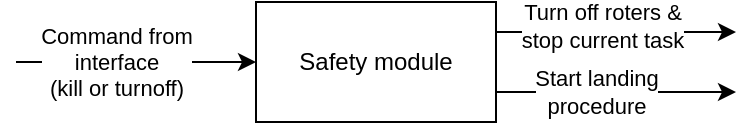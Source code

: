 <mxfile version="27.0.6">
  <diagram name="Page-1" id="G-ckZTs5RPdfkZEC8eKY">
    <mxGraphModel dx="1426" dy="751" grid="1" gridSize="10" guides="1" tooltips="1" connect="1" arrows="1" fold="1" page="1" pageScale="1" pageWidth="850" pageHeight="1100" math="0" shadow="0">
      <root>
        <mxCell id="0" />
        <mxCell id="1" parent="0" />
        <mxCell id="XXsTWGEr5qUVlCdPRMRx-3" style="edgeStyle=orthogonalEdgeStyle;rounded=0;orthogonalLoop=1;jettySize=auto;html=1;exitX=1;exitY=0.25;exitDx=0;exitDy=0;" parent="1" source="XXsTWGEr5qUVlCdPRMRx-1" edge="1">
          <mxGeometry relative="1" as="geometry">
            <mxPoint x="440" y="345" as="targetPoint" />
          </mxGeometry>
        </mxCell>
        <mxCell id="XXsTWGEr5qUVlCdPRMRx-6" value="Turn off roters &amp;amp;&lt;br&gt;stop current task" style="edgeLabel;html=1;align=center;verticalAlign=middle;resizable=0;points=[];" parent="XXsTWGEr5qUVlCdPRMRx-3" vertex="1" connectable="0">
          <mxGeometry x="-0.12" y="3" relative="1" as="geometry">
            <mxPoint as="offset" />
          </mxGeometry>
        </mxCell>
        <mxCell id="XXsTWGEr5qUVlCdPRMRx-4" style="edgeStyle=orthogonalEdgeStyle;rounded=0;orthogonalLoop=1;jettySize=auto;html=1;exitX=1;exitY=0.75;exitDx=0;exitDy=0;" parent="1" source="XXsTWGEr5qUVlCdPRMRx-1" edge="1">
          <mxGeometry relative="1" as="geometry">
            <mxPoint x="440" y="375" as="targetPoint" />
          </mxGeometry>
        </mxCell>
        <mxCell id="XXsTWGEr5qUVlCdPRMRx-8" value="Start landing &lt;br&gt;procedure" style="edgeLabel;html=1;align=center;verticalAlign=middle;resizable=0;points=[];" parent="XXsTWGEr5qUVlCdPRMRx-4" vertex="1" connectable="0">
          <mxGeometry x="-0.32" relative="1" as="geometry">
            <mxPoint x="9" as="offset" />
          </mxGeometry>
        </mxCell>
        <mxCell id="XXsTWGEr5qUVlCdPRMRx-1" value="Safety module" style="rounded=0;whiteSpace=wrap;html=1;" parent="1" vertex="1">
          <mxGeometry x="200" y="330" width="120" height="60" as="geometry" />
        </mxCell>
        <mxCell id="XXsTWGEr5qUVlCdPRMRx-2" value="" style="endArrow=classic;html=1;rounded=0;entryX=0;entryY=0.5;entryDx=0;entryDy=0;" parent="1" target="XXsTWGEr5qUVlCdPRMRx-1" edge="1">
          <mxGeometry width="50" height="50" relative="1" as="geometry">
            <mxPoint x="80" y="360" as="sourcePoint" />
            <mxPoint x="130" y="380" as="targetPoint" />
          </mxGeometry>
        </mxCell>
        <mxCell id="XXsTWGEr5qUVlCdPRMRx-5" value="Command from &lt;br&gt;interface &lt;br&gt;(kill or turnoff)" style="edgeLabel;html=1;align=center;verticalAlign=middle;resizable=0;points=[];" parent="XXsTWGEr5qUVlCdPRMRx-2" vertex="1" connectable="0">
          <mxGeometry x="-0.583" relative="1" as="geometry">
            <mxPoint x="25" as="offset" />
          </mxGeometry>
        </mxCell>
      </root>
    </mxGraphModel>
  </diagram>
</mxfile>
